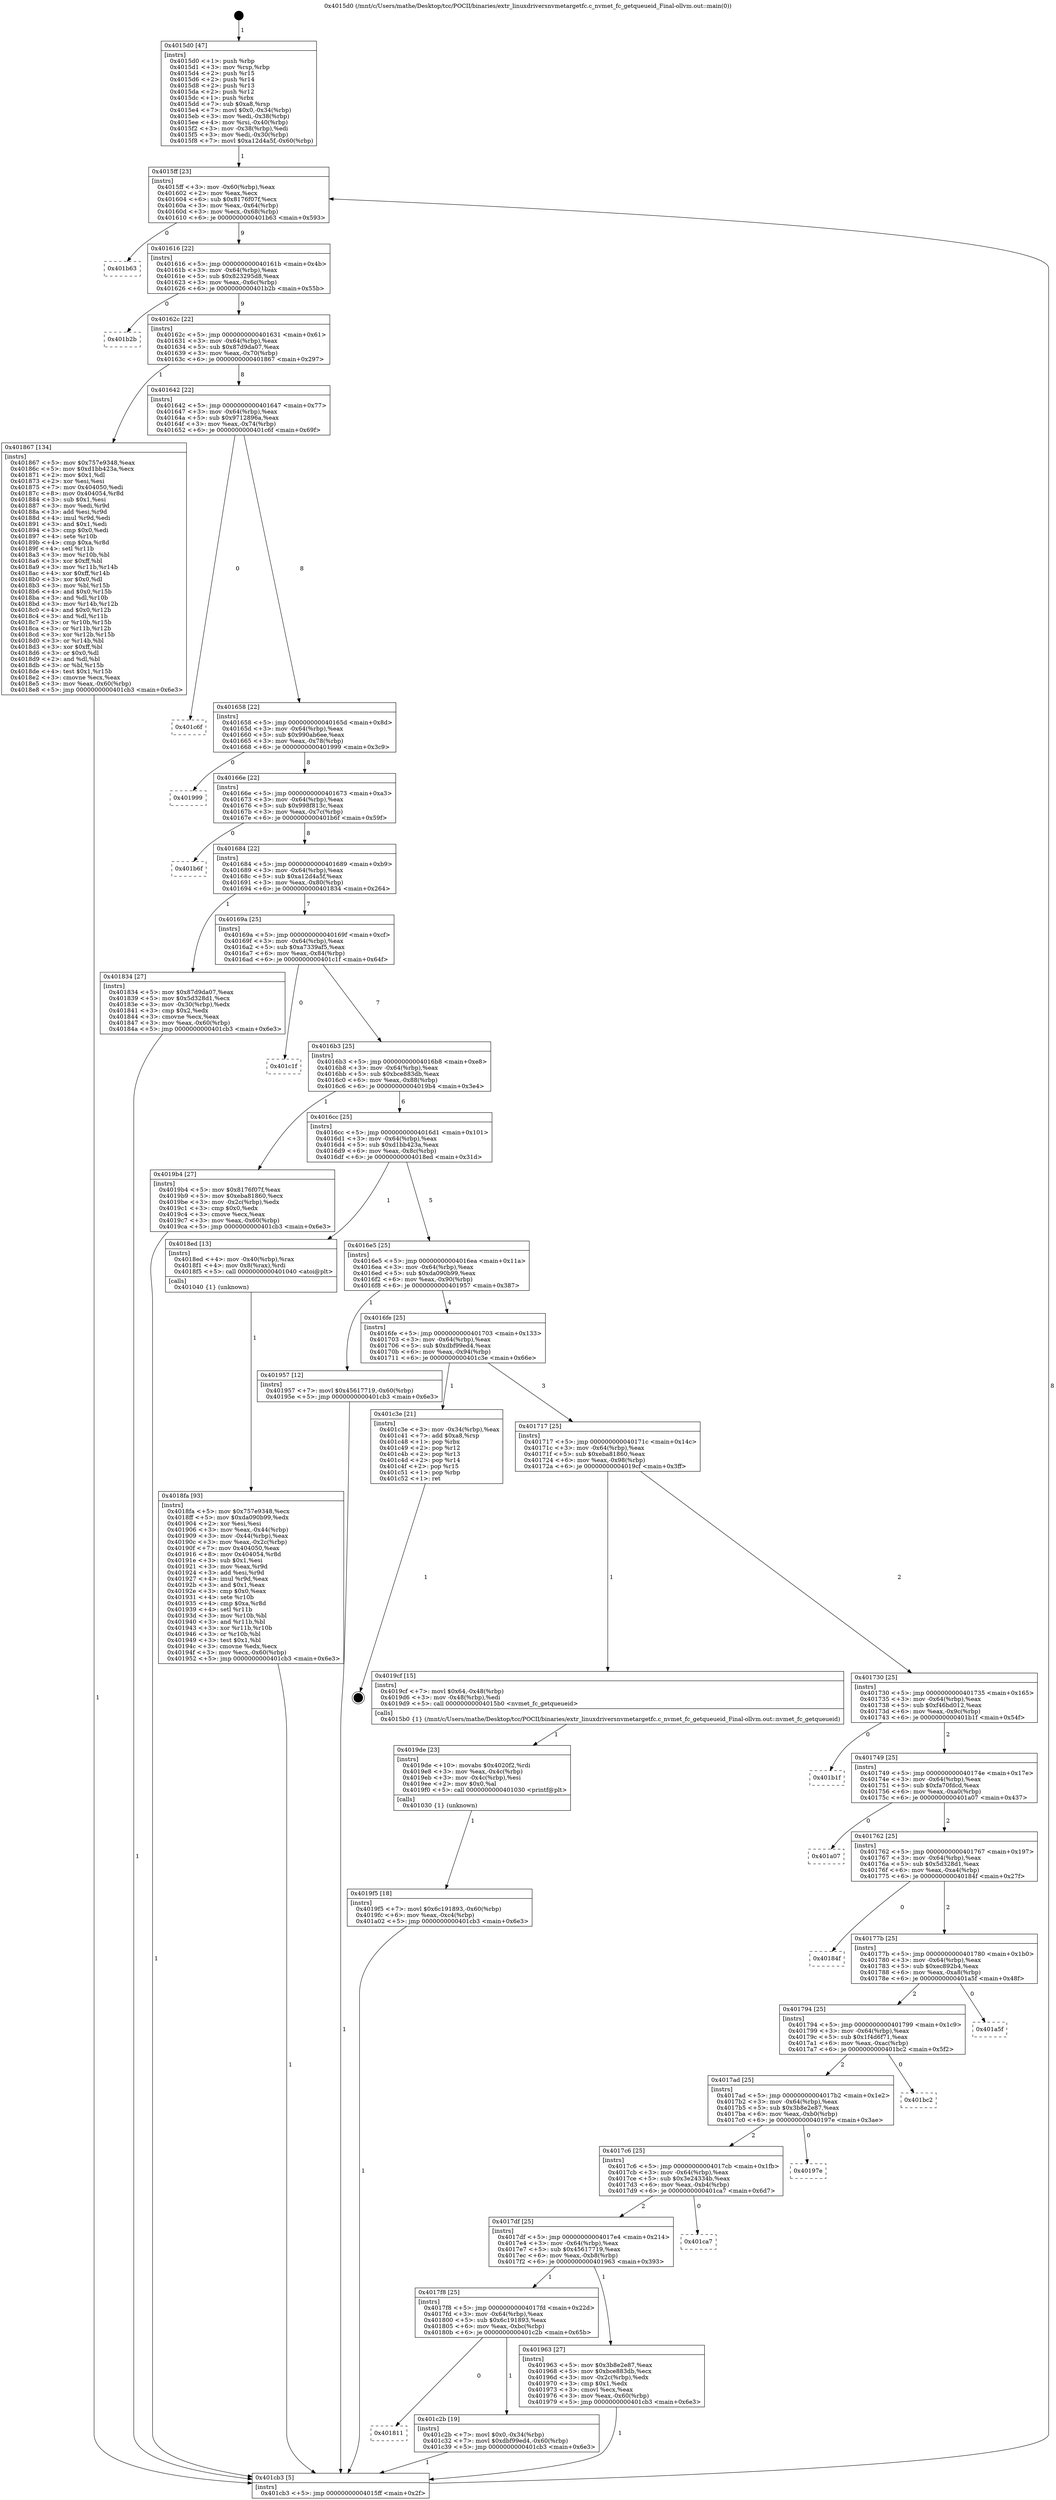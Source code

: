 digraph "0x4015d0" {
  label = "0x4015d0 (/mnt/c/Users/mathe/Desktop/tcc/POCII/binaries/extr_linuxdriversnvmetargetfc.c_nvmet_fc_getqueueid_Final-ollvm.out::main(0))"
  labelloc = "t"
  node[shape=record]

  Entry [label="",width=0.3,height=0.3,shape=circle,fillcolor=black,style=filled]
  "0x4015ff" [label="{
     0x4015ff [23]\l
     | [instrs]\l
     &nbsp;&nbsp;0x4015ff \<+3\>: mov -0x60(%rbp),%eax\l
     &nbsp;&nbsp;0x401602 \<+2\>: mov %eax,%ecx\l
     &nbsp;&nbsp;0x401604 \<+6\>: sub $0x8176f07f,%ecx\l
     &nbsp;&nbsp;0x40160a \<+3\>: mov %eax,-0x64(%rbp)\l
     &nbsp;&nbsp;0x40160d \<+3\>: mov %ecx,-0x68(%rbp)\l
     &nbsp;&nbsp;0x401610 \<+6\>: je 0000000000401b63 \<main+0x593\>\l
  }"]
  "0x401b63" [label="{
     0x401b63\l
  }", style=dashed]
  "0x401616" [label="{
     0x401616 [22]\l
     | [instrs]\l
     &nbsp;&nbsp;0x401616 \<+5\>: jmp 000000000040161b \<main+0x4b\>\l
     &nbsp;&nbsp;0x40161b \<+3\>: mov -0x64(%rbp),%eax\l
     &nbsp;&nbsp;0x40161e \<+5\>: sub $0x823295d8,%eax\l
     &nbsp;&nbsp;0x401623 \<+3\>: mov %eax,-0x6c(%rbp)\l
     &nbsp;&nbsp;0x401626 \<+6\>: je 0000000000401b2b \<main+0x55b\>\l
  }"]
  Exit [label="",width=0.3,height=0.3,shape=circle,fillcolor=black,style=filled,peripheries=2]
  "0x401b2b" [label="{
     0x401b2b\l
  }", style=dashed]
  "0x40162c" [label="{
     0x40162c [22]\l
     | [instrs]\l
     &nbsp;&nbsp;0x40162c \<+5\>: jmp 0000000000401631 \<main+0x61\>\l
     &nbsp;&nbsp;0x401631 \<+3\>: mov -0x64(%rbp),%eax\l
     &nbsp;&nbsp;0x401634 \<+5\>: sub $0x87d9da07,%eax\l
     &nbsp;&nbsp;0x401639 \<+3\>: mov %eax,-0x70(%rbp)\l
     &nbsp;&nbsp;0x40163c \<+6\>: je 0000000000401867 \<main+0x297\>\l
  }"]
  "0x401811" [label="{
     0x401811\l
  }", style=dashed]
  "0x401867" [label="{
     0x401867 [134]\l
     | [instrs]\l
     &nbsp;&nbsp;0x401867 \<+5\>: mov $0x757e9348,%eax\l
     &nbsp;&nbsp;0x40186c \<+5\>: mov $0xd1bb423a,%ecx\l
     &nbsp;&nbsp;0x401871 \<+2\>: mov $0x1,%dl\l
     &nbsp;&nbsp;0x401873 \<+2\>: xor %esi,%esi\l
     &nbsp;&nbsp;0x401875 \<+7\>: mov 0x404050,%edi\l
     &nbsp;&nbsp;0x40187c \<+8\>: mov 0x404054,%r8d\l
     &nbsp;&nbsp;0x401884 \<+3\>: sub $0x1,%esi\l
     &nbsp;&nbsp;0x401887 \<+3\>: mov %edi,%r9d\l
     &nbsp;&nbsp;0x40188a \<+3\>: add %esi,%r9d\l
     &nbsp;&nbsp;0x40188d \<+4\>: imul %r9d,%edi\l
     &nbsp;&nbsp;0x401891 \<+3\>: and $0x1,%edi\l
     &nbsp;&nbsp;0x401894 \<+3\>: cmp $0x0,%edi\l
     &nbsp;&nbsp;0x401897 \<+4\>: sete %r10b\l
     &nbsp;&nbsp;0x40189b \<+4\>: cmp $0xa,%r8d\l
     &nbsp;&nbsp;0x40189f \<+4\>: setl %r11b\l
     &nbsp;&nbsp;0x4018a3 \<+3\>: mov %r10b,%bl\l
     &nbsp;&nbsp;0x4018a6 \<+3\>: xor $0xff,%bl\l
     &nbsp;&nbsp;0x4018a9 \<+3\>: mov %r11b,%r14b\l
     &nbsp;&nbsp;0x4018ac \<+4\>: xor $0xff,%r14b\l
     &nbsp;&nbsp;0x4018b0 \<+3\>: xor $0x0,%dl\l
     &nbsp;&nbsp;0x4018b3 \<+3\>: mov %bl,%r15b\l
     &nbsp;&nbsp;0x4018b6 \<+4\>: and $0x0,%r15b\l
     &nbsp;&nbsp;0x4018ba \<+3\>: and %dl,%r10b\l
     &nbsp;&nbsp;0x4018bd \<+3\>: mov %r14b,%r12b\l
     &nbsp;&nbsp;0x4018c0 \<+4\>: and $0x0,%r12b\l
     &nbsp;&nbsp;0x4018c4 \<+3\>: and %dl,%r11b\l
     &nbsp;&nbsp;0x4018c7 \<+3\>: or %r10b,%r15b\l
     &nbsp;&nbsp;0x4018ca \<+3\>: or %r11b,%r12b\l
     &nbsp;&nbsp;0x4018cd \<+3\>: xor %r12b,%r15b\l
     &nbsp;&nbsp;0x4018d0 \<+3\>: or %r14b,%bl\l
     &nbsp;&nbsp;0x4018d3 \<+3\>: xor $0xff,%bl\l
     &nbsp;&nbsp;0x4018d6 \<+3\>: or $0x0,%dl\l
     &nbsp;&nbsp;0x4018d9 \<+2\>: and %dl,%bl\l
     &nbsp;&nbsp;0x4018db \<+3\>: or %bl,%r15b\l
     &nbsp;&nbsp;0x4018de \<+4\>: test $0x1,%r15b\l
     &nbsp;&nbsp;0x4018e2 \<+3\>: cmovne %ecx,%eax\l
     &nbsp;&nbsp;0x4018e5 \<+3\>: mov %eax,-0x60(%rbp)\l
     &nbsp;&nbsp;0x4018e8 \<+5\>: jmp 0000000000401cb3 \<main+0x6e3\>\l
  }"]
  "0x401642" [label="{
     0x401642 [22]\l
     | [instrs]\l
     &nbsp;&nbsp;0x401642 \<+5\>: jmp 0000000000401647 \<main+0x77\>\l
     &nbsp;&nbsp;0x401647 \<+3\>: mov -0x64(%rbp),%eax\l
     &nbsp;&nbsp;0x40164a \<+5\>: sub $0x9712896a,%eax\l
     &nbsp;&nbsp;0x40164f \<+3\>: mov %eax,-0x74(%rbp)\l
     &nbsp;&nbsp;0x401652 \<+6\>: je 0000000000401c6f \<main+0x69f\>\l
  }"]
  "0x401c2b" [label="{
     0x401c2b [19]\l
     | [instrs]\l
     &nbsp;&nbsp;0x401c2b \<+7\>: movl $0x0,-0x34(%rbp)\l
     &nbsp;&nbsp;0x401c32 \<+7\>: movl $0xdbf99ed4,-0x60(%rbp)\l
     &nbsp;&nbsp;0x401c39 \<+5\>: jmp 0000000000401cb3 \<main+0x6e3\>\l
  }"]
  "0x401c6f" [label="{
     0x401c6f\l
  }", style=dashed]
  "0x401658" [label="{
     0x401658 [22]\l
     | [instrs]\l
     &nbsp;&nbsp;0x401658 \<+5\>: jmp 000000000040165d \<main+0x8d\>\l
     &nbsp;&nbsp;0x40165d \<+3\>: mov -0x64(%rbp),%eax\l
     &nbsp;&nbsp;0x401660 \<+5\>: sub $0x990ab6ee,%eax\l
     &nbsp;&nbsp;0x401665 \<+3\>: mov %eax,-0x78(%rbp)\l
     &nbsp;&nbsp;0x401668 \<+6\>: je 0000000000401999 \<main+0x3c9\>\l
  }"]
  "0x4019f5" [label="{
     0x4019f5 [18]\l
     | [instrs]\l
     &nbsp;&nbsp;0x4019f5 \<+7\>: movl $0x6c191893,-0x60(%rbp)\l
     &nbsp;&nbsp;0x4019fc \<+6\>: mov %eax,-0xc4(%rbp)\l
     &nbsp;&nbsp;0x401a02 \<+5\>: jmp 0000000000401cb3 \<main+0x6e3\>\l
  }"]
  "0x401999" [label="{
     0x401999\l
  }", style=dashed]
  "0x40166e" [label="{
     0x40166e [22]\l
     | [instrs]\l
     &nbsp;&nbsp;0x40166e \<+5\>: jmp 0000000000401673 \<main+0xa3\>\l
     &nbsp;&nbsp;0x401673 \<+3\>: mov -0x64(%rbp),%eax\l
     &nbsp;&nbsp;0x401676 \<+5\>: sub $0x998f813c,%eax\l
     &nbsp;&nbsp;0x40167b \<+3\>: mov %eax,-0x7c(%rbp)\l
     &nbsp;&nbsp;0x40167e \<+6\>: je 0000000000401b6f \<main+0x59f\>\l
  }"]
  "0x4019de" [label="{
     0x4019de [23]\l
     | [instrs]\l
     &nbsp;&nbsp;0x4019de \<+10\>: movabs $0x4020f2,%rdi\l
     &nbsp;&nbsp;0x4019e8 \<+3\>: mov %eax,-0x4c(%rbp)\l
     &nbsp;&nbsp;0x4019eb \<+3\>: mov -0x4c(%rbp),%esi\l
     &nbsp;&nbsp;0x4019ee \<+2\>: mov $0x0,%al\l
     &nbsp;&nbsp;0x4019f0 \<+5\>: call 0000000000401030 \<printf@plt\>\l
     | [calls]\l
     &nbsp;&nbsp;0x401030 \{1\} (unknown)\l
  }"]
  "0x401b6f" [label="{
     0x401b6f\l
  }", style=dashed]
  "0x401684" [label="{
     0x401684 [22]\l
     | [instrs]\l
     &nbsp;&nbsp;0x401684 \<+5\>: jmp 0000000000401689 \<main+0xb9\>\l
     &nbsp;&nbsp;0x401689 \<+3\>: mov -0x64(%rbp),%eax\l
     &nbsp;&nbsp;0x40168c \<+5\>: sub $0xa12d4a5f,%eax\l
     &nbsp;&nbsp;0x401691 \<+3\>: mov %eax,-0x80(%rbp)\l
     &nbsp;&nbsp;0x401694 \<+6\>: je 0000000000401834 \<main+0x264\>\l
  }"]
  "0x4017f8" [label="{
     0x4017f8 [25]\l
     | [instrs]\l
     &nbsp;&nbsp;0x4017f8 \<+5\>: jmp 00000000004017fd \<main+0x22d\>\l
     &nbsp;&nbsp;0x4017fd \<+3\>: mov -0x64(%rbp),%eax\l
     &nbsp;&nbsp;0x401800 \<+5\>: sub $0x6c191893,%eax\l
     &nbsp;&nbsp;0x401805 \<+6\>: mov %eax,-0xbc(%rbp)\l
     &nbsp;&nbsp;0x40180b \<+6\>: je 0000000000401c2b \<main+0x65b\>\l
  }"]
  "0x401834" [label="{
     0x401834 [27]\l
     | [instrs]\l
     &nbsp;&nbsp;0x401834 \<+5\>: mov $0x87d9da07,%eax\l
     &nbsp;&nbsp;0x401839 \<+5\>: mov $0x5d328d1,%ecx\l
     &nbsp;&nbsp;0x40183e \<+3\>: mov -0x30(%rbp),%edx\l
     &nbsp;&nbsp;0x401841 \<+3\>: cmp $0x2,%edx\l
     &nbsp;&nbsp;0x401844 \<+3\>: cmovne %ecx,%eax\l
     &nbsp;&nbsp;0x401847 \<+3\>: mov %eax,-0x60(%rbp)\l
     &nbsp;&nbsp;0x40184a \<+5\>: jmp 0000000000401cb3 \<main+0x6e3\>\l
  }"]
  "0x40169a" [label="{
     0x40169a [25]\l
     | [instrs]\l
     &nbsp;&nbsp;0x40169a \<+5\>: jmp 000000000040169f \<main+0xcf\>\l
     &nbsp;&nbsp;0x40169f \<+3\>: mov -0x64(%rbp),%eax\l
     &nbsp;&nbsp;0x4016a2 \<+5\>: sub $0xa7339af5,%eax\l
     &nbsp;&nbsp;0x4016a7 \<+6\>: mov %eax,-0x84(%rbp)\l
     &nbsp;&nbsp;0x4016ad \<+6\>: je 0000000000401c1f \<main+0x64f\>\l
  }"]
  "0x401cb3" [label="{
     0x401cb3 [5]\l
     | [instrs]\l
     &nbsp;&nbsp;0x401cb3 \<+5\>: jmp 00000000004015ff \<main+0x2f\>\l
  }"]
  "0x4015d0" [label="{
     0x4015d0 [47]\l
     | [instrs]\l
     &nbsp;&nbsp;0x4015d0 \<+1\>: push %rbp\l
     &nbsp;&nbsp;0x4015d1 \<+3\>: mov %rsp,%rbp\l
     &nbsp;&nbsp;0x4015d4 \<+2\>: push %r15\l
     &nbsp;&nbsp;0x4015d6 \<+2\>: push %r14\l
     &nbsp;&nbsp;0x4015d8 \<+2\>: push %r13\l
     &nbsp;&nbsp;0x4015da \<+2\>: push %r12\l
     &nbsp;&nbsp;0x4015dc \<+1\>: push %rbx\l
     &nbsp;&nbsp;0x4015dd \<+7\>: sub $0xa8,%rsp\l
     &nbsp;&nbsp;0x4015e4 \<+7\>: movl $0x0,-0x34(%rbp)\l
     &nbsp;&nbsp;0x4015eb \<+3\>: mov %edi,-0x38(%rbp)\l
     &nbsp;&nbsp;0x4015ee \<+4\>: mov %rsi,-0x40(%rbp)\l
     &nbsp;&nbsp;0x4015f2 \<+3\>: mov -0x38(%rbp),%edi\l
     &nbsp;&nbsp;0x4015f5 \<+3\>: mov %edi,-0x30(%rbp)\l
     &nbsp;&nbsp;0x4015f8 \<+7\>: movl $0xa12d4a5f,-0x60(%rbp)\l
  }"]
  "0x401963" [label="{
     0x401963 [27]\l
     | [instrs]\l
     &nbsp;&nbsp;0x401963 \<+5\>: mov $0x3b8e2e87,%eax\l
     &nbsp;&nbsp;0x401968 \<+5\>: mov $0xbce883db,%ecx\l
     &nbsp;&nbsp;0x40196d \<+3\>: mov -0x2c(%rbp),%edx\l
     &nbsp;&nbsp;0x401970 \<+3\>: cmp $0x1,%edx\l
     &nbsp;&nbsp;0x401973 \<+3\>: cmovl %ecx,%eax\l
     &nbsp;&nbsp;0x401976 \<+3\>: mov %eax,-0x60(%rbp)\l
     &nbsp;&nbsp;0x401979 \<+5\>: jmp 0000000000401cb3 \<main+0x6e3\>\l
  }"]
  "0x401c1f" [label="{
     0x401c1f\l
  }", style=dashed]
  "0x4016b3" [label="{
     0x4016b3 [25]\l
     | [instrs]\l
     &nbsp;&nbsp;0x4016b3 \<+5\>: jmp 00000000004016b8 \<main+0xe8\>\l
     &nbsp;&nbsp;0x4016b8 \<+3\>: mov -0x64(%rbp),%eax\l
     &nbsp;&nbsp;0x4016bb \<+5\>: sub $0xbce883db,%eax\l
     &nbsp;&nbsp;0x4016c0 \<+6\>: mov %eax,-0x88(%rbp)\l
     &nbsp;&nbsp;0x4016c6 \<+6\>: je 00000000004019b4 \<main+0x3e4\>\l
  }"]
  "0x4017df" [label="{
     0x4017df [25]\l
     | [instrs]\l
     &nbsp;&nbsp;0x4017df \<+5\>: jmp 00000000004017e4 \<main+0x214\>\l
     &nbsp;&nbsp;0x4017e4 \<+3\>: mov -0x64(%rbp),%eax\l
     &nbsp;&nbsp;0x4017e7 \<+5\>: sub $0x45617719,%eax\l
     &nbsp;&nbsp;0x4017ec \<+6\>: mov %eax,-0xb8(%rbp)\l
     &nbsp;&nbsp;0x4017f2 \<+6\>: je 0000000000401963 \<main+0x393\>\l
  }"]
  "0x4019b4" [label="{
     0x4019b4 [27]\l
     | [instrs]\l
     &nbsp;&nbsp;0x4019b4 \<+5\>: mov $0x8176f07f,%eax\l
     &nbsp;&nbsp;0x4019b9 \<+5\>: mov $0xeba81860,%ecx\l
     &nbsp;&nbsp;0x4019be \<+3\>: mov -0x2c(%rbp),%edx\l
     &nbsp;&nbsp;0x4019c1 \<+3\>: cmp $0x0,%edx\l
     &nbsp;&nbsp;0x4019c4 \<+3\>: cmove %ecx,%eax\l
     &nbsp;&nbsp;0x4019c7 \<+3\>: mov %eax,-0x60(%rbp)\l
     &nbsp;&nbsp;0x4019ca \<+5\>: jmp 0000000000401cb3 \<main+0x6e3\>\l
  }"]
  "0x4016cc" [label="{
     0x4016cc [25]\l
     | [instrs]\l
     &nbsp;&nbsp;0x4016cc \<+5\>: jmp 00000000004016d1 \<main+0x101\>\l
     &nbsp;&nbsp;0x4016d1 \<+3\>: mov -0x64(%rbp),%eax\l
     &nbsp;&nbsp;0x4016d4 \<+5\>: sub $0xd1bb423a,%eax\l
     &nbsp;&nbsp;0x4016d9 \<+6\>: mov %eax,-0x8c(%rbp)\l
     &nbsp;&nbsp;0x4016df \<+6\>: je 00000000004018ed \<main+0x31d\>\l
  }"]
  "0x401ca7" [label="{
     0x401ca7\l
  }", style=dashed]
  "0x4018ed" [label="{
     0x4018ed [13]\l
     | [instrs]\l
     &nbsp;&nbsp;0x4018ed \<+4\>: mov -0x40(%rbp),%rax\l
     &nbsp;&nbsp;0x4018f1 \<+4\>: mov 0x8(%rax),%rdi\l
     &nbsp;&nbsp;0x4018f5 \<+5\>: call 0000000000401040 \<atoi@plt\>\l
     | [calls]\l
     &nbsp;&nbsp;0x401040 \{1\} (unknown)\l
  }"]
  "0x4016e5" [label="{
     0x4016e5 [25]\l
     | [instrs]\l
     &nbsp;&nbsp;0x4016e5 \<+5\>: jmp 00000000004016ea \<main+0x11a\>\l
     &nbsp;&nbsp;0x4016ea \<+3\>: mov -0x64(%rbp),%eax\l
     &nbsp;&nbsp;0x4016ed \<+5\>: sub $0xda090b99,%eax\l
     &nbsp;&nbsp;0x4016f2 \<+6\>: mov %eax,-0x90(%rbp)\l
     &nbsp;&nbsp;0x4016f8 \<+6\>: je 0000000000401957 \<main+0x387\>\l
  }"]
  "0x4018fa" [label="{
     0x4018fa [93]\l
     | [instrs]\l
     &nbsp;&nbsp;0x4018fa \<+5\>: mov $0x757e9348,%ecx\l
     &nbsp;&nbsp;0x4018ff \<+5\>: mov $0xda090b99,%edx\l
     &nbsp;&nbsp;0x401904 \<+2\>: xor %esi,%esi\l
     &nbsp;&nbsp;0x401906 \<+3\>: mov %eax,-0x44(%rbp)\l
     &nbsp;&nbsp;0x401909 \<+3\>: mov -0x44(%rbp),%eax\l
     &nbsp;&nbsp;0x40190c \<+3\>: mov %eax,-0x2c(%rbp)\l
     &nbsp;&nbsp;0x40190f \<+7\>: mov 0x404050,%eax\l
     &nbsp;&nbsp;0x401916 \<+8\>: mov 0x404054,%r8d\l
     &nbsp;&nbsp;0x40191e \<+3\>: sub $0x1,%esi\l
     &nbsp;&nbsp;0x401921 \<+3\>: mov %eax,%r9d\l
     &nbsp;&nbsp;0x401924 \<+3\>: add %esi,%r9d\l
     &nbsp;&nbsp;0x401927 \<+4\>: imul %r9d,%eax\l
     &nbsp;&nbsp;0x40192b \<+3\>: and $0x1,%eax\l
     &nbsp;&nbsp;0x40192e \<+3\>: cmp $0x0,%eax\l
     &nbsp;&nbsp;0x401931 \<+4\>: sete %r10b\l
     &nbsp;&nbsp;0x401935 \<+4\>: cmp $0xa,%r8d\l
     &nbsp;&nbsp;0x401939 \<+4\>: setl %r11b\l
     &nbsp;&nbsp;0x40193d \<+3\>: mov %r10b,%bl\l
     &nbsp;&nbsp;0x401940 \<+3\>: and %r11b,%bl\l
     &nbsp;&nbsp;0x401943 \<+3\>: xor %r11b,%r10b\l
     &nbsp;&nbsp;0x401946 \<+3\>: or %r10b,%bl\l
     &nbsp;&nbsp;0x401949 \<+3\>: test $0x1,%bl\l
     &nbsp;&nbsp;0x40194c \<+3\>: cmovne %edx,%ecx\l
     &nbsp;&nbsp;0x40194f \<+3\>: mov %ecx,-0x60(%rbp)\l
     &nbsp;&nbsp;0x401952 \<+5\>: jmp 0000000000401cb3 \<main+0x6e3\>\l
  }"]
  "0x4017c6" [label="{
     0x4017c6 [25]\l
     | [instrs]\l
     &nbsp;&nbsp;0x4017c6 \<+5\>: jmp 00000000004017cb \<main+0x1fb\>\l
     &nbsp;&nbsp;0x4017cb \<+3\>: mov -0x64(%rbp),%eax\l
     &nbsp;&nbsp;0x4017ce \<+5\>: sub $0x3e24334b,%eax\l
     &nbsp;&nbsp;0x4017d3 \<+6\>: mov %eax,-0xb4(%rbp)\l
     &nbsp;&nbsp;0x4017d9 \<+6\>: je 0000000000401ca7 \<main+0x6d7\>\l
  }"]
  "0x401957" [label="{
     0x401957 [12]\l
     | [instrs]\l
     &nbsp;&nbsp;0x401957 \<+7\>: movl $0x45617719,-0x60(%rbp)\l
     &nbsp;&nbsp;0x40195e \<+5\>: jmp 0000000000401cb3 \<main+0x6e3\>\l
  }"]
  "0x4016fe" [label="{
     0x4016fe [25]\l
     | [instrs]\l
     &nbsp;&nbsp;0x4016fe \<+5\>: jmp 0000000000401703 \<main+0x133\>\l
     &nbsp;&nbsp;0x401703 \<+3\>: mov -0x64(%rbp),%eax\l
     &nbsp;&nbsp;0x401706 \<+5\>: sub $0xdbf99ed4,%eax\l
     &nbsp;&nbsp;0x40170b \<+6\>: mov %eax,-0x94(%rbp)\l
     &nbsp;&nbsp;0x401711 \<+6\>: je 0000000000401c3e \<main+0x66e\>\l
  }"]
  "0x40197e" [label="{
     0x40197e\l
  }", style=dashed]
  "0x401c3e" [label="{
     0x401c3e [21]\l
     | [instrs]\l
     &nbsp;&nbsp;0x401c3e \<+3\>: mov -0x34(%rbp),%eax\l
     &nbsp;&nbsp;0x401c41 \<+7\>: add $0xa8,%rsp\l
     &nbsp;&nbsp;0x401c48 \<+1\>: pop %rbx\l
     &nbsp;&nbsp;0x401c49 \<+2\>: pop %r12\l
     &nbsp;&nbsp;0x401c4b \<+2\>: pop %r13\l
     &nbsp;&nbsp;0x401c4d \<+2\>: pop %r14\l
     &nbsp;&nbsp;0x401c4f \<+2\>: pop %r15\l
     &nbsp;&nbsp;0x401c51 \<+1\>: pop %rbp\l
     &nbsp;&nbsp;0x401c52 \<+1\>: ret\l
  }"]
  "0x401717" [label="{
     0x401717 [25]\l
     | [instrs]\l
     &nbsp;&nbsp;0x401717 \<+5\>: jmp 000000000040171c \<main+0x14c\>\l
     &nbsp;&nbsp;0x40171c \<+3\>: mov -0x64(%rbp),%eax\l
     &nbsp;&nbsp;0x40171f \<+5\>: sub $0xeba81860,%eax\l
     &nbsp;&nbsp;0x401724 \<+6\>: mov %eax,-0x98(%rbp)\l
     &nbsp;&nbsp;0x40172a \<+6\>: je 00000000004019cf \<main+0x3ff\>\l
  }"]
  "0x4017ad" [label="{
     0x4017ad [25]\l
     | [instrs]\l
     &nbsp;&nbsp;0x4017ad \<+5\>: jmp 00000000004017b2 \<main+0x1e2\>\l
     &nbsp;&nbsp;0x4017b2 \<+3\>: mov -0x64(%rbp),%eax\l
     &nbsp;&nbsp;0x4017b5 \<+5\>: sub $0x3b8e2e87,%eax\l
     &nbsp;&nbsp;0x4017ba \<+6\>: mov %eax,-0xb0(%rbp)\l
     &nbsp;&nbsp;0x4017c0 \<+6\>: je 000000000040197e \<main+0x3ae\>\l
  }"]
  "0x4019cf" [label="{
     0x4019cf [15]\l
     | [instrs]\l
     &nbsp;&nbsp;0x4019cf \<+7\>: movl $0x64,-0x48(%rbp)\l
     &nbsp;&nbsp;0x4019d6 \<+3\>: mov -0x48(%rbp),%edi\l
     &nbsp;&nbsp;0x4019d9 \<+5\>: call 00000000004015b0 \<nvmet_fc_getqueueid\>\l
     | [calls]\l
     &nbsp;&nbsp;0x4015b0 \{1\} (/mnt/c/Users/mathe/Desktop/tcc/POCII/binaries/extr_linuxdriversnvmetargetfc.c_nvmet_fc_getqueueid_Final-ollvm.out::nvmet_fc_getqueueid)\l
  }"]
  "0x401730" [label="{
     0x401730 [25]\l
     | [instrs]\l
     &nbsp;&nbsp;0x401730 \<+5\>: jmp 0000000000401735 \<main+0x165\>\l
     &nbsp;&nbsp;0x401735 \<+3\>: mov -0x64(%rbp),%eax\l
     &nbsp;&nbsp;0x401738 \<+5\>: sub $0xf46bd012,%eax\l
     &nbsp;&nbsp;0x40173d \<+6\>: mov %eax,-0x9c(%rbp)\l
     &nbsp;&nbsp;0x401743 \<+6\>: je 0000000000401b1f \<main+0x54f\>\l
  }"]
  "0x401bc2" [label="{
     0x401bc2\l
  }", style=dashed]
  "0x401b1f" [label="{
     0x401b1f\l
  }", style=dashed]
  "0x401749" [label="{
     0x401749 [25]\l
     | [instrs]\l
     &nbsp;&nbsp;0x401749 \<+5\>: jmp 000000000040174e \<main+0x17e\>\l
     &nbsp;&nbsp;0x40174e \<+3\>: mov -0x64(%rbp),%eax\l
     &nbsp;&nbsp;0x401751 \<+5\>: sub $0xfa70fdcd,%eax\l
     &nbsp;&nbsp;0x401756 \<+6\>: mov %eax,-0xa0(%rbp)\l
     &nbsp;&nbsp;0x40175c \<+6\>: je 0000000000401a07 \<main+0x437\>\l
  }"]
  "0x401794" [label="{
     0x401794 [25]\l
     | [instrs]\l
     &nbsp;&nbsp;0x401794 \<+5\>: jmp 0000000000401799 \<main+0x1c9\>\l
     &nbsp;&nbsp;0x401799 \<+3\>: mov -0x64(%rbp),%eax\l
     &nbsp;&nbsp;0x40179c \<+5\>: sub $0x1f4d6f71,%eax\l
     &nbsp;&nbsp;0x4017a1 \<+6\>: mov %eax,-0xac(%rbp)\l
     &nbsp;&nbsp;0x4017a7 \<+6\>: je 0000000000401bc2 \<main+0x5f2\>\l
  }"]
  "0x401a07" [label="{
     0x401a07\l
  }", style=dashed]
  "0x401762" [label="{
     0x401762 [25]\l
     | [instrs]\l
     &nbsp;&nbsp;0x401762 \<+5\>: jmp 0000000000401767 \<main+0x197\>\l
     &nbsp;&nbsp;0x401767 \<+3\>: mov -0x64(%rbp),%eax\l
     &nbsp;&nbsp;0x40176a \<+5\>: sub $0x5d328d1,%eax\l
     &nbsp;&nbsp;0x40176f \<+6\>: mov %eax,-0xa4(%rbp)\l
     &nbsp;&nbsp;0x401775 \<+6\>: je 000000000040184f \<main+0x27f\>\l
  }"]
  "0x401a5f" [label="{
     0x401a5f\l
  }", style=dashed]
  "0x40184f" [label="{
     0x40184f\l
  }", style=dashed]
  "0x40177b" [label="{
     0x40177b [25]\l
     | [instrs]\l
     &nbsp;&nbsp;0x40177b \<+5\>: jmp 0000000000401780 \<main+0x1b0\>\l
     &nbsp;&nbsp;0x401780 \<+3\>: mov -0x64(%rbp),%eax\l
     &nbsp;&nbsp;0x401783 \<+5\>: sub $0xec892b4,%eax\l
     &nbsp;&nbsp;0x401788 \<+6\>: mov %eax,-0xa8(%rbp)\l
     &nbsp;&nbsp;0x40178e \<+6\>: je 0000000000401a5f \<main+0x48f\>\l
  }"]
  Entry -> "0x4015d0" [label=" 1"]
  "0x4015ff" -> "0x401b63" [label=" 0"]
  "0x4015ff" -> "0x401616" [label=" 9"]
  "0x401c3e" -> Exit [label=" 1"]
  "0x401616" -> "0x401b2b" [label=" 0"]
  "0x401616" -> "0x40162c" [label=" 9"]
  "0x401c2b" -> "0x401cb3" [label=" 1"]
  "0x40162c" -> "0x401867" [label=" 1"]
  "0x40162c" -> "0x401642" [label=" 8"]
  "0x4017f8" -> "0x401811" [label=" 0"]
  "0x401642" -> "0x401c6f" [label=" 0"]
  "0x401642" -> "0x401658" [label=" 8"]
  "0x4017f8" -> "0x401c2b" [label=" 1"]
  "0x401658" -> "0x401999" [label=" 0"]
  "0x401658" -> "0x40166e" [label=" 8"]
  "0x4019f5" -> "0x401cb3" [label=" 1"]
  "0x40166e" -> "0x401b6f" [label=" 0"]
  "0x40166e" -> "0x401684" [label=" 8"]
  "0x4019de" -> "0x4019f5" [label=" 1"]
  "0x401684" -> "0x401834" [label=" 1"]
  "0x401684" -> "0x40169a" [label=" 7"]
  "0x401834" -> "0x401cb3" [label=" 1"]
  "0x4015d0" -> "0x4015ff" [label=" 1"]
  "0x401cb3" -> "0x4015ff" [label=" 8"]
  "0x401867" -> "0x401cb3" [label=" 1"]
  "0x4019cf" -> "0x4019de" [label=" 1"]
  "0x40169a" -> "0x401c1f" [label=" 0"]
  "0x40169a" -> "0x4016b3" [label=" 7"]
  "0x4019b4" -> "0x401cb3" [label=" 1"]
  "0x4016b3" -> "0x4019b4" [label=" 1"]
  "0x4016b3" -> "0x4016cc" [label=" 6"]
  "0x4017df" -> "0x4017f8" [label=" 1"]
  "0x4016cc" -> "0x4018ed" [label=" 1"]
  "0x4016cc" -> "0x4016e5" [label=" 5"]
  "0x4018ed" -> "0x4018fa" [label=" 1"]
  "0x4018fa" -> "0x401cb3" [label=" 1"]
  "0x4017df" -> "0x401963" [label=" 1"]
  "0x4016e5" -> "0x401957" [label=" 1"]
  "0x4016e5" -> "0x4016fe" [label=" 4"]
  "0x401957" -> "0x401cb3" [label=" 1"]
  "0x4017c6" -> "0x4017df" [label=" 2"]
  "0x4016fe" -> "0x401c3e" [label=" 1"]
  "0x4016fe" -> "0x401717" [label=" 3"]
  "0x4017c6" -> "0x401ca7" [label=" 0"]
  "0x401717" -> "0x4019cf" [label=" 1"]
  "0x401717" -> "0x401730" [label=" 2"]
  "0x4017ad" -> "0x4017c6" [label=" 2"]
  "0x401730" -> "0x401b1f" [label=" 0"]
  "0x401730" -> "0x401749" [label=" 2"]
  "0x4017ad" -> "0x40197e" [label=" 0"]
  "0x401749" -> "0x401a07" [label=" 0"]
  "0x401749" -> "0x401762" [label=" 2"]
  "0x401794" -> "0x4017ad" [label=" 2"]
  "0x401762" -> "0x40184f" [label=" 0"]
  "0x401762" -> "0x40177b" [label=" 2"]
  "0x401794" -> "0x401bc2" [label=" 0"]
  "0x40177b" -> "0x401a5f" [label=" 0"]
  "0x40177b" -> "0x401794" [label=" 2"]
  "0x401963" -> "0x401cb3" [label=" 1"]
}
